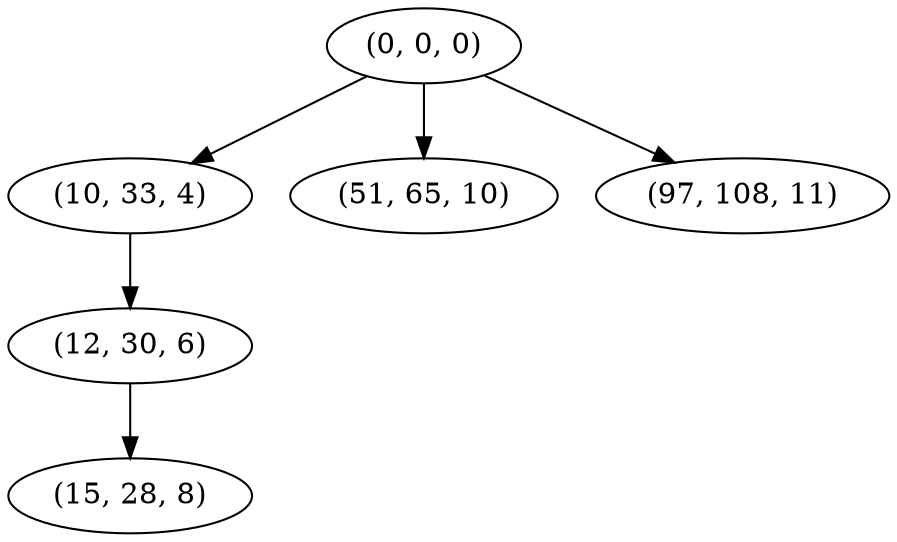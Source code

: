 digraph tree {
    "(0, 0, 0)";
    "(10, 33, 4)";
    "(12, 30, 6)";
    "(15, 28, 8)";
    "(51, 65, 10)";
    "(97, 108, 11)";
    "(0, 0, 0)" -> "(10, 33, 4)";
    "(0, 0, 0)" -> "(51, 65, 10)";
    "(0, 0, 0)" -> "(97, 108, 11)";
    "(10, 33, 4)" -> "(12, 30, 6)";
    "(12, 30, 6)" -> "(15, 28, 8)";
}
